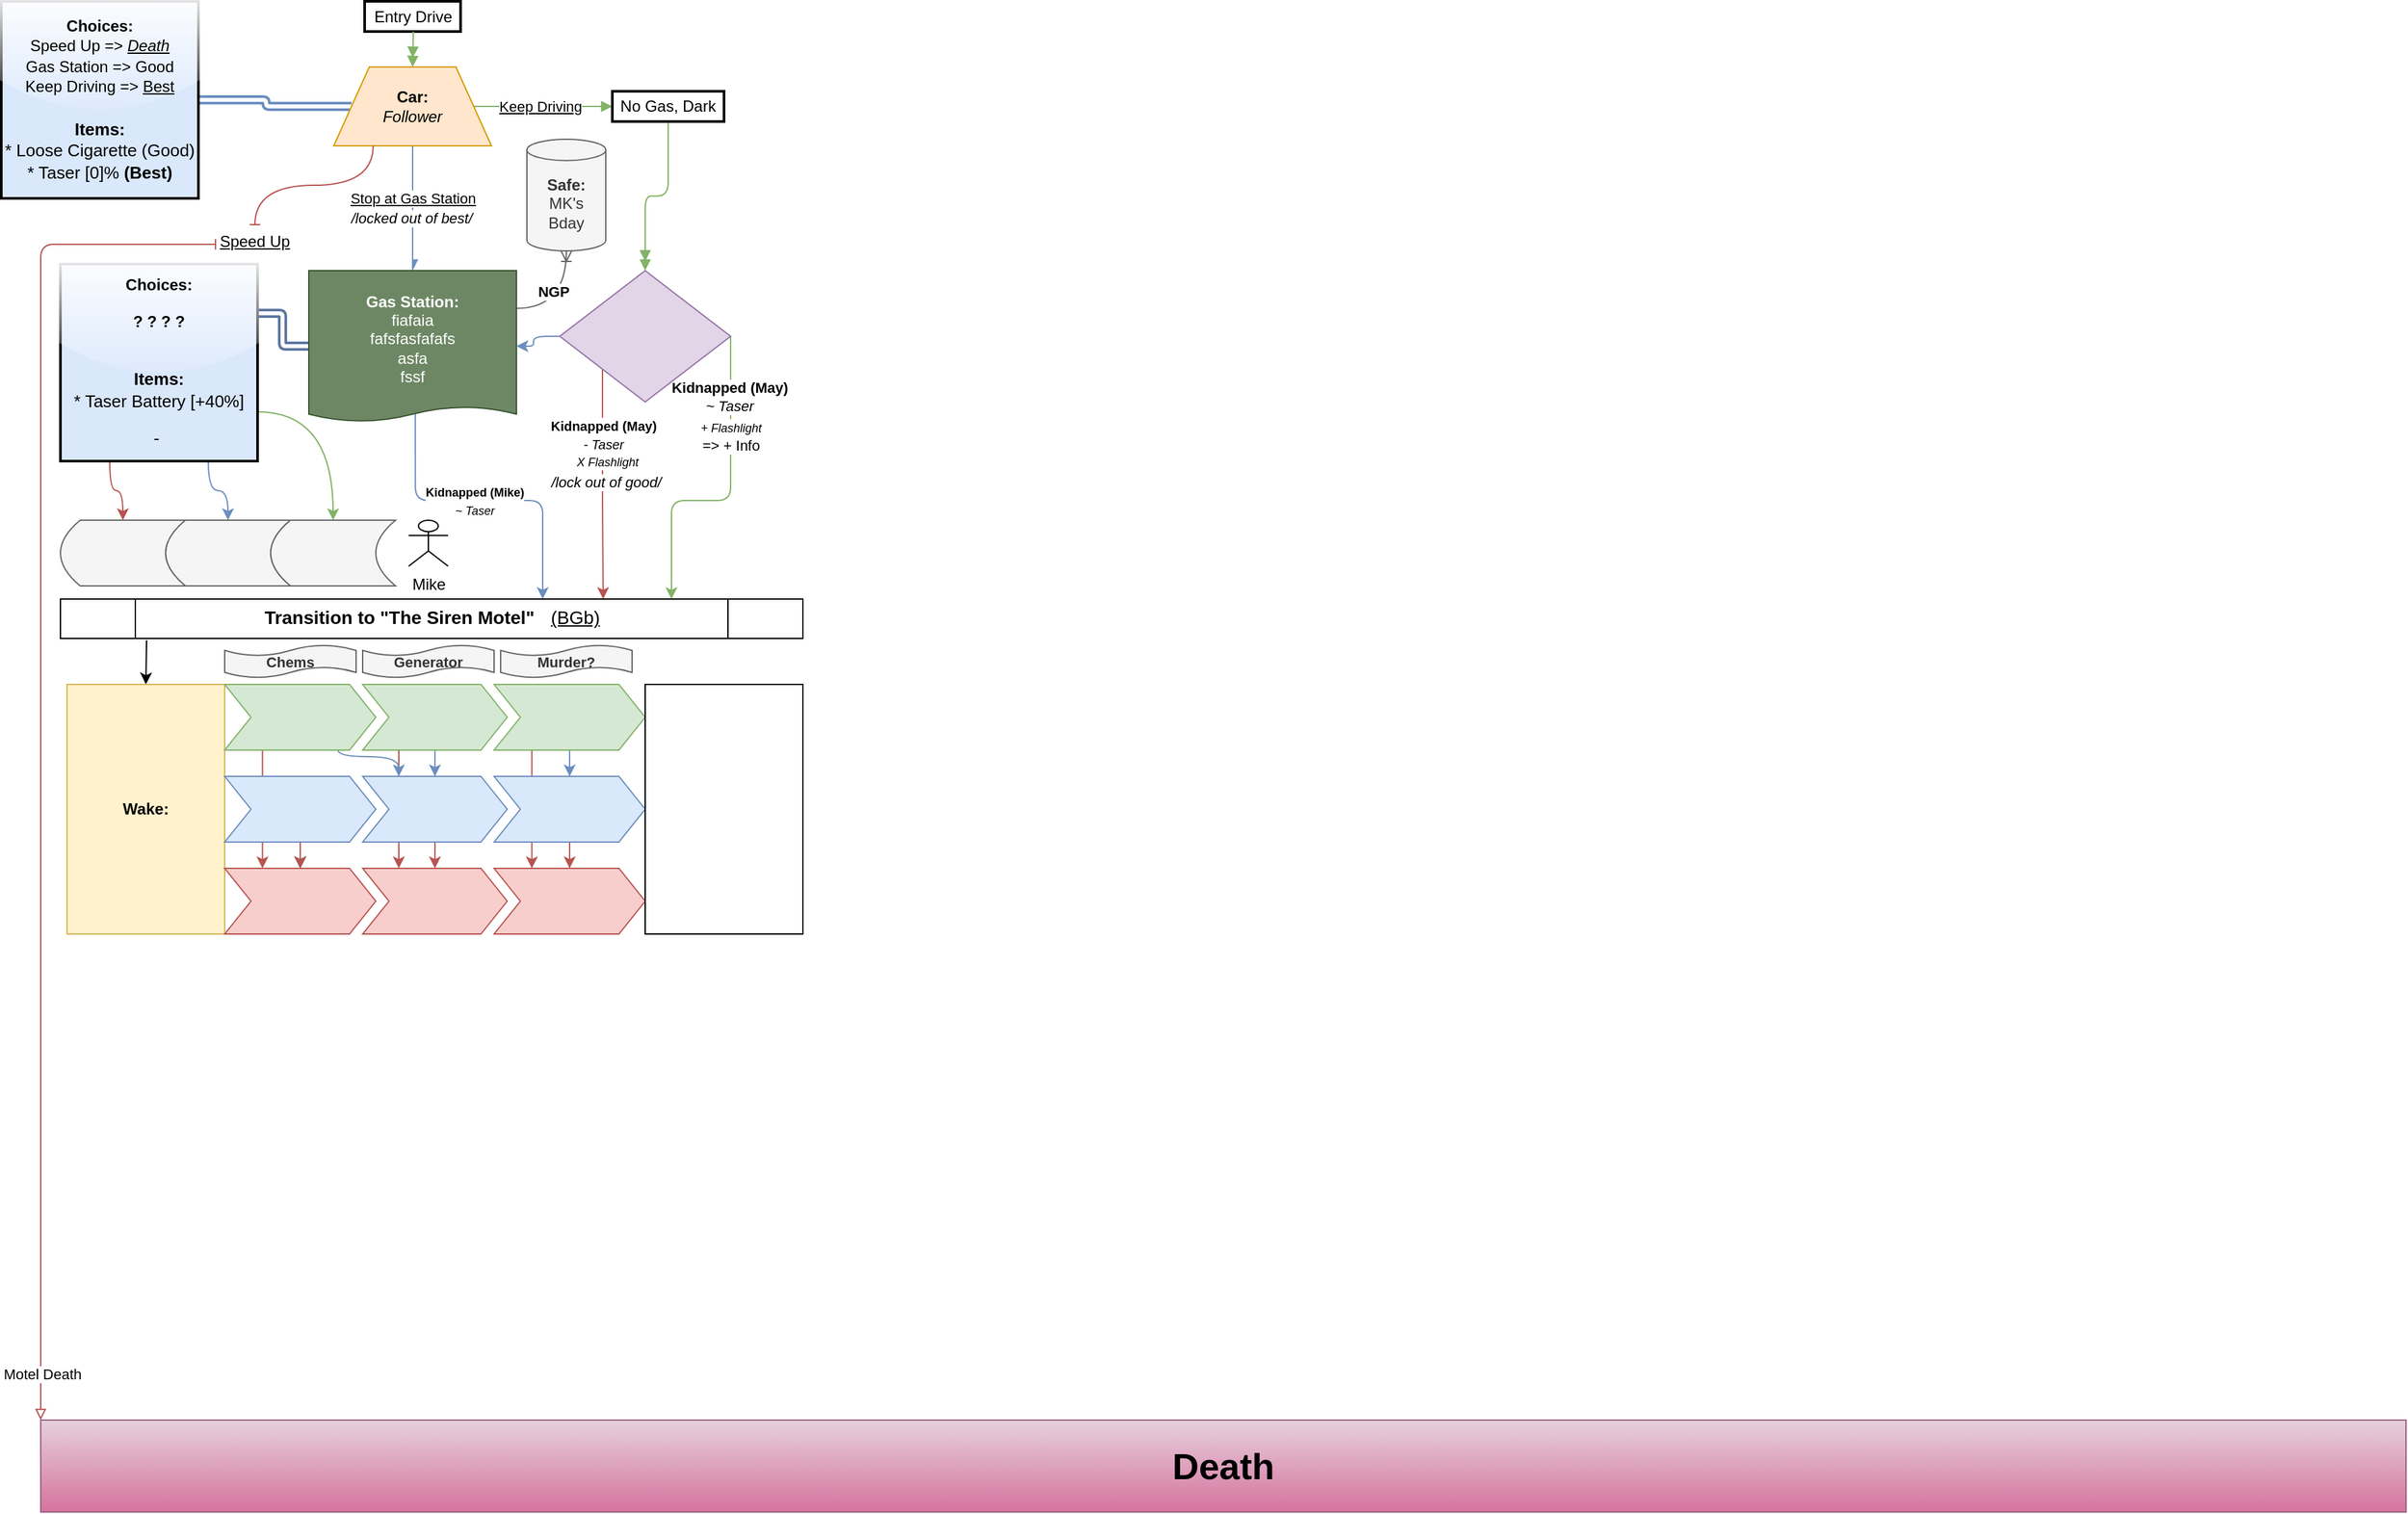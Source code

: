 <mxfile version="21.6.9" type="github">
  <diagram name="Page-1" id="sQd0xjiJjNnlhren32SC">
    <mxGraphModel dx="2657" dy="1609" grid="1" gridSize="5" guides="1" tooltips="1" connect="1" arrows="1" fold="1" page="1" pageScale="1" pageWidth="1920" pageHeight="1200" math="1" shadow="0">
      <root>
        <mxCell id="0" />
        <mxCell id="1" parent="0" />
        <mxCell id="cdAnJ8Io3C3Vu_aWuTNc-101" style="edgeStyle=orthogonalEdgeStyle;rounded=0;orthogonalLoop=1;jettySize=auto;html=1;exitX=0.25;exitY=1;exitDx=0;exitDy=0;entryX=0.25;entryY=0;entryDx=0;entryDy=0;fillColor=#f8cecc;strokeColor=#b85450;" edge="1" parent="1" source="cdAnJ8Io3C3Vu_aWuTNc-70" target="cdAnJ8Io3C3Vu_aWuTNc-71">
          <mxGeometry relative="1" as="geometry">
            <mxPoint x="-1600" y="-620" as="sourcePoint" />
            <mxPoint x="-1600" y="-530" as="targetPoint" />
            <Array as="points" />
          </mxGeometry>
        </mxCell>
        <mxCell id="cdAnJ8Io3C3Vu_aWuTNc-100" style="edgeStyle=orthogonalEdgeStyle;rounded=0;orthogonalLoop=1;jettySize=auto;html=1;exitX=0.25;exitY=1;exitDx=0;exitDy=0;entryX=0.25;entryY=0;entryDx=0;entryDy=0;fillColor=#f8cecc;strokeColor=#b85450;" edge="1" parent="1" source="cdAnJ8Io3C3Vu_aWuTNc-67" target="cdAnJ8Io3C3Vu_aWuTNc-68">
          <mxGeometry relative="1" as="geometry">
            <mxPoint x="-1501" y="-615" as="sourcePoint" />
            <mxPoint x="-1501" y="-525" as="targetPoint" />
            <Array as="points" />
          </mxGeometry>
        </mxCell>
        <mxCell id="HXRUX7Bo3C5i7UGBddSv-70" value="" style="endArrow=block;html=1;rounded=0;fillColor=#d5e8d4;gradientColor=#97d077;strokeColor=#82b366;endFill=1;targetPerimeterSpacing=0;edgeStyle=orthogonalEdgeStyle;" parent="1" source="HXRUX7Bo3C5i7UGBddSv-27" edge="1" target="cdAnJ8Io3C3Vu_aWuTNc-48">
          <mxGeometry relative="1" as="geometry">
            <mxPoint x="-1625" y="-955" as="sourcePoint" />
            <mxPoint x="-1430" y="-1080" as="targetPoint" />
          </mxGeometry>
        </mxCell>
        <mxCell id="cdAnJ8Io3C3Vu_aWuTNc-43" value="&lt;u&gt;Keep Driving&lt;/u&gt;" style="edgeLabel;html=1;align=center;verticalAlign=middle;resizable=0;points=[];" vertex="1" connectable="0" parent="HXRUX7Bo3C5i7UGBddSv-70">
          <mxGeometry x="-0.361" relative="1" as="geometry">
            <mxPoint x="17" as="offset" />
          </mxGeometry>
        </mxCell>
        <mxCell id="cdAnJ8Io3C3Vu_aWuTNc-37" style="edgeStyle=orthogonalEdgeStyle;rounded=1;orthogonalLoop=1;jettySize=auto;html=1;fillColor=#d5e8d4;strokeColor=#82b366;" edge="1" parent="1" source="cdAnJ8Io3C3Vu_aWuTNc-19" target="cdAnJ8Io3C3Vu_aWuTNc-16">
          <mxGeometry relative="1" as="geometry">
            <mxPoint x="-1330" y="-810" as="targetPoint" />
            <Array as="points">
              <mxPoint x="-1355" y="-810" />
              <mxPoint x="-1400" y="-810" />
            </Array>
          </mxGeometry>
        </mxCell>
        <mxCell id="cdAnJ8Io3C3Vu_aWuTNc-38" value="&lt;i style=&quot;font-size: 9px;&quot;&gt;+ Flashlight&lt;br style=&quot;font-size: 9px;&quot;&gt;&lt;/i&gt;=&amp;gt; + Info" style="edgeLabel;html=1;align=center;verticalAlign=middle;resizable=0;points=[];" vertex="1" connectable="0" parent="cdAnJ8Io3C3Vu_aWuTNc-37">
          <mxGeometry x="-0.727" y="1" relative="1" as="geometry">
            <mxPoint x="-1" y="42" as="offset" />
          </mxGeometry>
        </mxCell>
        <mxCell id="cdAnJ8Io3C3Vu_aWuTNc-59" value="&lt;b&gt;Kidnapped (May)&lt;br&gt;&lt;/b&gt;&lt;i&gt;~ Taser&lt;/i&gt;" style="edgeLabel;html=1;align=center;verticalAlign=middle;resizable=0;points=[];" vertex="1" connectable="0" parent="cdAnJ8Io3C3Vu_aWuTNc-37">
          <mxGeometry x="-0.551" y="-1" relative="1" as="geometry">
            <mxPoint y="-9" as="offset" />
          </mxGeometry>
        </mxCell>
        <mxCell id="cdAnJ8Io3C3Vu_aWuTNc-25" style="edgeStyle=orthogonalEdgeStyle;rounded=1;orthogonalLoop=1;jettySize=auto;html=1;fillColor=#dae8fc;strokeColor=#6c8ebf;exitX=0.513;exitY=0.935;exitDx=0;exitDy=0;exitPerimeter=0;" edge="1" parent="1" source="cdAnJ8Io3C3Vu_aWuTNc-12" target="cdAnJ8Io3C3Vu_aWuTNc-16">
          <mxGeometry relative="1" as="geometry">
            <mxPoint x="-1595" y="-870" as="sourcePoint" />
            <mxPoint x="-1498.0" y="-735" as="targetPoint" />
            <Array as="points">
              <mxPoint x="-1595" y="-810" />
              <mxPoint x="-1498" y="-810" />
            </Array>
          </mxGeometry>
        </mxCell>
        <mxCell id="cdAnJ8Io3C3Vu_aWuTNc-28" value="&lt;font style=&quot;font-size: 9px;&quot;&gt;&lt;b&gt;Kidnapped (Mike)&lt;br style=&quot;font-size: 9px;&quot;&gt;&lt;/b&gt;&lt;i&gt;~ Taser&lt;/i&gt;&lt;/font&gt;" style="edgeLabel;html=1;align=center;verticalAlign=middle;resizable=0;points=[];" vertex="1" connectable="0" parent="cdAnJ8Io3C3Vu_aWuTNc-25">
          <mxGeometry x="-0.687" relative="1" as="geometry">
            <mxPoint x="45" y="30" as="offset" />
          </mxGeometry>
        </mxCell>
        <mxCell id="cdAnJ8Io3C3Vu_aWuTNc-24" style="edgeStyle=orthogonalEdgeStyle;rounded=1;orthogonalLoop=1;jettySize=auto;html=1;fillColor=#f8cecc;strokeColor=#b85450;exitX=0;exitY=1;exitDx=0;exitDy=0;" edge="1" parent="1" source="cdAnJ8Io3C3Vu_aWuTNc-19" target="cdAnJ8Io3C3Vu_aWuTNc-16">
          <mxGeometry relative="1" as="geometry">
            <Array as="points">
              <mxPoint x="-1452" y="-810" />
              <mxPoint x="-1452" y="-810" />
            </Array>
          </mxGeometry>
        </mxCell>
        <mxCell id="cdAnJ8Io3C3Vu_aWuTNc-29" value="&lt;font style=&quot;font-size: 10px;&quot;&gt;&lt;b&gt;Kidnapped (May)&lt;br&gt;&lt;/b&gt;&lt;i&gt;- Taser&lt;/i&gt;&lt;/font&gt;" style="edgeLabel;html=1;align=center;verticalAlign=middle;resizable=0;points=[];" vertex="1" connectable="0" parent="cdAnJ8Io3C3Vu_aWuTNc-24">
          <mxGeometry x="-0.853" relative="1" as="geometry">
            <mxPoint y="37" as="offset" />
          </mxGeometry>
        </mxCell>
        <mxCell id="cdAnJ8Io3C3Vu_aWuTNc-39" value="&lt;i&gt;&lt;font style=&quot;font-size: 9px;&quot;&gt;X Flashlight&lt;/font&gt;&lt;/i&gt;" style="edgeLabel;html=1;align=center;verticalAlign=middle;resizable=0;points=[];" vertex="1" connectable="0" parent="cdAnJ8Io3C3Vu_aWuTNc-24">
          <mxGeometry x="-0.777" y="-1" relative="1" as="geometry">
            <mxPoint x="4" y="50" as="offset" />
          </mxGeometry>
        </mxCell>
        <mxCell id="cdAnJ8Io3C3Vu_aWuTNc-58" value="&lt;i&gt;/lock out of good/&lt;/i&gt;" style="edgeLabel;html=1;align=center;verticalAlign=middle;resizable=0;points=[];" vertex="1" connectable="0" parent="cdAnJ8Io3C3Vu_aWuTNc-24">
          <mxGeometry x="-0.689" relative="1" as="geometry">
            <mxPoint x="2" y="58" as="offset" />
          </mxGeometry>
        </mxCell>
        <mxCell id="2" value="Entry Drive" style="whiteSpace=wrap;strokeWidth=2;" parent="1" vertex="1">
          <mxGeometry x="-1633.5" y="-1190" width="73" height="23" as="geometry" />
        </mxCell>
        <mxCell id="12" value="" style="curved=1;startArrow=none;endArrow=doubleBlock;exitX=0.507;exitY=1.01;entryX=0.5;entryY=0;entryDx=0;entryDy=0;endFill=1;fillColor=#d5e8d4;strokeColor=#82b366;" parent="1" source="2" target="HXRUX7Bo3C5i7UGBddSv-27" edge="1">
          <mxGeometry relative="1" as="geometry">
            <Array as="points" />
            <mxPoint x="-1597" y="-860" as="targetPoint" />
          </mxGeometry>
        </mxCell>
        <mxCell id="HXRUX7Bo3C5i7UGBddSv-31" value="" style="orthogonalLoop=1;jettySize=auto;html=1;entryX=0;entryY=0;entryDx=0;entryDy=0;shadow=0;fillColor=#f8cecc;strokeColor=#b85450;startArrow=baseDash;startFill=0;strokeWidth=1;targetPerimeterSpacing=0;endArrow=block;endFill=0;edgeStyle=orthogonalEdgeStyle;" parent="1" source="HXRUX7Bo3C5i7UGBddSv-36" target="HXRUX7Bo3C5i7UGBddSv-34" edge="1">
          <mxGeometry relative="1" as="geometry">
            <mxPoint x="-1830" y="-140" as="targetPoint" />
            <Array as="points">
              <mxPoint x="-1880" y="-1005" />
            </Array>
          </mxGeometry>
        </mxCell>
        <mxCell id="cdAnJ8Io3C3Vu_aWuTNc-50" value="Motel Death" style="edgeLabel;html=1;align=center;verticalAlign=middle;resizable=0;points=[];" vertex="1" connectable="0" parent="HXRUX7Bo3C5i7UGBddSv-31">
          <mxGeometry x="0.931" y="1" relative="1" as="geometry">
            <mxPoint as="offset" />
          </mxGeometry>
        </mxCell>
        <mxCell id="HXRUX7Bo3C5i7UGBddSv-41" style="rounded=1;orthogonalLoop=1;jettySize=auto;html=1;shape=link;strokeWidth=2;shadow=0;fillColor=#dae8fc;strokeColor=#6c8ebf;edgeStyle=orthogonalEdgeStyle;elbow=vertical;" parent="1" source="HXRUX7Bo3C5i7UGBddSv-27" target="HXRUX7Bo3C5i7UGBddSv-42" edge="1">
          <mxGeometry relative="1" as="geometry">
            <mxPoint x="-1760" y="-1100" as="targetPoint" />
          </mxGeometry>
        </mxCell>
        <mxCell id="cdAnJ8Io3C3Vu_aWuTNc-41" style="edgeStyle=orthogonalEdgeStyle;rounded=1;orthogonalLoop=1;jettySize=auto;html=1;endArrow=async;endFill=1;fillColor=#dae8fc;strokeColor=#6c8ebf;" edge="1" parent="1" source="HXRUX7Bo3C5i7UGBddSv-27" target="cdAnJ8Io3C3Vu_aWuTNc-12">
          <mxGeometry relative="1" as="geometry" />
        </mxCell>
        <mxCell id="cdAnJ8Io3C3Vu_aWuTNc-42" value="&lt;u&gt;Stop at Gas Station&lt;/u&gt;" style="edgeLabel;html=1;align=center;verticalAlign=middle;resizable=0;points=[];" vertex="1" connectable="0" parent="cdAnJ8Io3C3Vu_aWuTNc-41">
          <mxGeometry x="0.089" relative="1" as="geometry">
            <mxPoint y="-12" as="offset" />
          </mxGeometry>
        </mxCell>
        <mxCell id="cdAnJ8Io3C3Vu_aWuTNc-49" value="&lt;i&gt;/locked out of best/&lt;/i&gt;" style="edgeLabel;html=1;align=center;verticalAlign=middle;resizable=0;points=[];" vertex="1" connectable="0" parent="cdAnJ8Io3C3Vu_aWuTNc-41">
          <mxGeometry x="0.325" y="-1" relative="1" as="geometry">
            <mxPoint y="-8" as="offset" />
          </mxGeometry>
        </mxCell>
        <mxCell id="HXRUX7Bo3C5i7UGBddSv-27" value="&lt;b&gt;Car:&lt;br&gt;&lt;/b&gt;&lt;i&gt;Follower&lt;/i&gt;" style="shape=trapezoid;perimeter=trapezoidPerimeter;whiteSpace=wrap;html=1;fixedSize=1;fillColor=#ffe6cc;strokeColor=#d79b00;size=27;" parent="1" vertex="1">
          <mxGeometry x="-1657" y="-1140" width="120" height="60" as="geometry" />
        </mxCell>
        <mxCell id="HXRUX7Bo3C5i7UGBddSv-34" value="&lt;b&gt;&lt;font style=&quot;font-size: 28px;&quot;&gt;Death&lt;/font&gt;&lt;/b&gt;" style="rounded=0;whiteSpace=wrap;html=1;align=center;fillColor=#e6d0de;gradientColor=#d5739d;strokeColor=#996185;" parent="1" vertex="1">
          <mxGeometry x="-1880" y="-110" width="1800" height="70" as="geometry" />
        </mxCell>
        <mxCell id="HXRUX7Bo3C5i7UGBddSv-37" value="" style="edgeStyle=orthogonalEdgeStyle;rounded=0;orthogonalLoop=1;jettySize=auto;html=1;exitX=0.25;exitY=1;exitDx=0;exitDy=0;curved=1;shadow=0;fillColor=#f8cecc;strokeColor=#b85450;endArrow=baseDash;endFill=0;" parent="1" source="HXRUX7Bo3C5i7UGBddSv-27" target="HXRUX7Bo3C5i7UGBddSv-36" edge="1">
          <mxGeometry relative="1" as="geometry">
            <mxPoint x="-1643" y="-1002" as="sourcePoint" />
            <mxPoint x="-1880" y="-110" as="targetPoint" />
            <Array as="points">
              <mxPoint x="-1627" y="-1050" />
              <mxPoint x="-1717" y="-1050" />
            </Array>
          </mxGeometry>
        </mxCell>
        <mxCell id="HXRUX7Bo3C5i7UGBddSv-36" value="&lt;font style=&quot;font-size: 12px;&quot;&gt;&lt;u&gt;Speed Up&lt;/u&gt;&lt;/font&gt;" style="text;html=1;strokeColor=none;fillColor=none;align=center;verticalAlign=middle;whiteSpace=wrap;rounded=0;" parent="1" vertex="1">
          <mxGeometry x="-1747" y="-1020" width="60" height="25" as="geometry" />
        </mxCell>
        <mxCell id="HXRUX7Bo3C5i7UGBddSv-42" value="&lt;p style=&quot;line-height: 130%;&quot;&gt;&lt;b&gt;Choices:&lt;br&gt;&lt;/b&gt;Speed Up =&amp;gt; &lt;i&gt;&lt;u&gt;Death&lt;/u&gt;&lt;/i&gt;&lt;br&gt;Gas Station =&amp;gt; Good&lt;u&gt;&lt;br&gt;&lt;/u&gt;Keep Driving =&amp;gt;&amp;nbsp;&lt;u style=&quot;border-color: var(--border-color);&quot;&gt;Best&lt;/u&gt;&lt;br&gt;&lt;br&gt;&lt;font style=&quot;font-size: 13px;&quot;&gt;&lt;b&gt;Items:&lt;/b&gt;&lt;br&gt;&lt;span style=&quot;background-color: initial;&quot;&gt;* Loose Cigarette (Good)&lt;/span&gt;&lt;br&gt;&lt;span style=&quot;background-color: initial;&quot;&gt;* Taser [0]% &lt;b&gt;(Best)&lt;/b&gt;&lt;/span&gt;&lt;br&gt;&lt;/font&gt;&lt;/p&gt;" style="whiteSpace=wrap;html=1;aspect=fixed;fillColor=#dae8fc;strokeColor=default;strokeWidth=2;gradientColor=none;rounded=0;glass=1;shadow=0;" parent="1" vertex="1">
          <mxGeometry x="-1910" y="-1190" width="150" height="150" as="geometry" />
        </mxCell>
        <mxCell id="cdAnJ8Io3C3Vu_aWuTNc-14" style="edgeStyle=orthogonalEdgeStyle;rounded=1;orthogonalLoop=1;jettySize=auto;html=1;entryX=1;entryY=0.25;entryDx=0;entryDy=0;shape=link;exitX=0;exitY=0.5;exitDx=0;exitDy=0;strokeColor=#5e77a0;strokeWidth=2;" edge="1" parent="1" source="cdAnJ8Io3C3Vu_aWuTNc-12" target="cdAnJ8Io3C3Vu_aWuTNc-15">
          <mxGeometry relative="1" as="geometry">
            <mxPoint x="-1705" y="-935" as="targetPoint" />
          </mxGeometry>
        </mxCell>
        <mxCell id="cdAnJ8Io3C3Vu_aWuTNc-61" style="edgeStyle=orthogonalEdgeStyle;orthogonalLoop=1;jettySize=auto;html=1;exitX=1;exitY=0.25;exitDx=0;exitDy=0;endArrow=ERoneToMany;endFill=0;strokeWidth=1;curved=1;fillColor=#f5f5f5;strokeColor=#666666;" edge="1" parent="1" source="cdAnJ8Io3C3Vu_aWuTNc-12" target="cdAnJ8Io3C3Vu_aWuTNc-62">
          <mxGeometry relative="1" as="geometry">
            <mxPoint x="-1480" y="-1020" as="targetPoint" />
          </mxGeometry>
        </mxCell>
        <mxCell id="cdAnJ8Io3C3Vu_aWuTNc-63" value="&lt;b&gt;NGP&lt;/b&gt;" style="edgeLabel;html=1;align=center;verticalAlign=middle;resizable=0;points=[];" vertex="1" connectable="0" parent="cdAnJ8Io3C3Vu_aWuTNc-61">
          <mxGeometry x="0.264" y="-1" relative="1" as="geometry">
            <mxPoint x="-11" as="offset" />
          </mxGeometry>
        </mxCell>
        <mxCell id="cdAnJ8Io3C3Vu_aWuTNc-12" value="&lt;b&gt;Gas Station:&lt;/b&gt;&lt;br&gt;fiafaia&lt;br&gt;fafsfasfafafs&lt;br&gt;asfa&lt;br&gt;fssf" style="shape=document;whiteSpace=wrap;html=1;boundedLbl=1;size=0.1;fillColor=#6d8764;fontColor=#ffffff;strokeColor=#3A5431;gradientColor=none;" vertex="1" parent="1">
          <mxGeometry x="-1676" y="-985" width="158" height="115" as="geometry" />
        </mxCell>
        <mxCell id="cdAnJ8Io3C3Vu_aWuTNc-52" style="edgeStyle=orthogonalEdgeStyle;rounded=0;orthogonalLoop=1;jettySize=auto;html=1;fillColor=#f8cecc;strokeColor=#b85450;exitX=0.25;exitY=1;exitDx=0;exitDy=0;curved=1;" edge="1" parent="1" source="cdAnJ8Io3C3Vu_aWuTNc-15" target="cdAnJ8Io3C3Vu_aWuTNc-57">
          <mxGeometry relative="1" as="geometry">
            <mxPoint x="-1860" y="-800" as="targetPoint" />
          </mxGeometry>
        </mxCell>
        <mxCell id="cdAnJ8Io3C3Vu_aWuTNc-53" style="edgeStyle=orthogonalEdgeStyle;rounded=0;orthogonalLoop=1;jettySize=auto;html=1;fillColor=#dae8fc;strokeColor=#6c8ebf;exitX=0.75;exitY=1;exitDx=0;exitDy=0;curved=1;" edge="1" parent="1" source="cdAnJ8Io3C3Vu_aWuTNc-15" target="cdAnJ8Io3C3Vu_aWuTNc-55">
          <mxGeometry relative="1" as="geometry">
            <mxPoint x="-1790" y="-800" as="targetPoint" />
          </mxGeometry>
        </mxCell>
        <mxCell id="cdAnJ8Io3C3Vu_aWuTNc-54" style="edgeStyle=orthogonalEdgeStyle;rounded=0;orthogonalLoop=1;jettySize=auto;html=1;fillColor=#d5e8d4;strokeColor=#82b366;exitX=1;exitY=0.75;exitDx=0;exitDy=0;curved=1;" edge="1" parent="1" source="cdAnJ8Io3C3Vu_aWuTNc-15" target="cdAnJ8Io3C3Vu_aWuTNc-56">
          <mxGeometry relative="1" as="geometry">
            <mxPoint x="-1720" y="-800" as="targetPoint" />
          </mxGeometry>
        </mxCell>
        <mxCell id="cdAnJ8Io3C3Vu_aWuTNc-15" value="&lt;p style=&quot;line-height: 130%;&quot;&gt;&lt;b&gt;Choices:&lt;/b&gt;&lt;/p&gt;&lt;p style=&quot;line-height: 130%;&quot;&gt;&lt;b&gt;? ? ? ?&lt;/b&gt;&lt;/p&gt;&lt;p style=&quot;line-height: 130%;&quot;&gt;&lt;br&gt;&lt;font style=&quot;font-size: 13px;&quot;&gt;&lt;b&gt;Items:&lt;/b&gt;&lt;br&gt;* Taser Battery [+40%]&lt;/font&gt;&lt;/p&gt;&lt;p style=&quot;line-height: 130%;&quot;&gt;&lt;font style=&quot;font-size: 13px;&quot;&gt;-&amp;nbsp;&lt;/font&gt;&lt;/p&gt;" style="whiteSpace=wrap;html=1;aspect=fixed;fillColor=#dae8fc;strokeColor=default;strokeWidth=2;gradientColor=none;rounded=0;glass=1;shadow=0;" vertex="1" parent="1">
          <mxGeometry x="-1865" y="-990" width="150" height="150" as="geometry" />
        </mxCell>
        <mxCell id="cdAnJ8Io3C3Vu_aWuTNc-66" style="edgeStyle=orthogonalEdgeStyle;rounded=0;orthogonalLoop=1;jettySize=auto;html=1;exitX=0.116;exitY=1.046;exitDx=0;exitDy=0;entryX=0.5;entryY=0;entryDx=0;entryDy=0;exitPerimeter=0;" edge="1" parent="1" source="cdAnJ8Io3C3Vu_aWuTNc-16" target="cdAnJ8Io3C3Vu_aWuTNc-65">
          <mxGeometry relative="1" as="geometry" />
        </mxCell>
        <mxCell id="cdAnJ8Io3C3Vu_aWuTNc-16" value="&lt;p style=&quot;line-height: 110%;&quot;&gt;&lt;font style=&quot;font-size: 14px;&quot;&gt;&lt;b&gt;Transition to &quot;The Siren Motel&quot;&lt;/b&gt;&lt;span style=&quot;white-space: pre;&quot;&gt;&#x9;&lt;/span&gt;&lt;u&gt;(BGb)&lt;/u&gt;&lt;/font&gt;&lt;/p&gt;" style="shape=process;whiteSpace=wrap;html=1;backgroundOutline=1;" vertex="1" parent="1">
          <mxGeometry x="-1865" y="-735" width="565" height="30" as="geometry" />
        </mxCell>
        <mxCell id="cdAnJ8Io3C3Vu_aWuTNc-23" style="edgeStyle=orthogonalEdgeStyle;orthogonalLoop=1;jettySize=auto;html=1;rounded=1;strokeColor=#6c8ebf;elbow=vertical;fillColor=#dae8fc;" edge="1" parent="1" source="cdAnJ8Io3C3Vu_aWuTNc-19" target="cdAnJ8Io3C3Vu_aWuTNc-12">
          <mxGeometry relative="1" as="geometry" />
        </mxCell>
        <mxCell id="cdAnJ8Io3C3Vu_aWuTNc-19" value="" style="rhombus;whiteSpace=wrap;html=1;fillColor=#e1d5e7;strokeColor=#9673a6;" vertex="1" parent="1">
          <mxGeometry x="-1485" y="-985" width="130" height="100" as="geometry" />
        </mxCell>
        <mxCell id="cdAnJ8Io3C3Vu_aWuTNc-45" value="" style="endArrow=doubleBlock;html=1;rounded=1;fillColor=#d5e8d4;gradientColor=#97d077;strokeColor=#82b366;endFill=1;targetPerimeterSpacing=0;exitX=0.5;exitY=1;exitDx=0;exitDy=0;edgeStyle=orthogonalEdgeStyle;" edge="1" parent="1" source="cdAnJ8Io3C3Vu_aWuTNc-48" target="cdAnJ8Io3C3Vu_aWuTNc-19">
          <mxGeometry relative="1" as="geometry">
            <mxPoint x="-1420" y="-1045" as="sourcePoint" />
            <mxPoint x="-1315" y="-990" as="targetPoint" />
          </mxGeometry>
        </mxCell>
        <mxCell id="cdAnJ8Io3C3Vu_aWuTNc-48" value="No Gas, Dark" style="whiteSpace=wrap;strokeWidth=2;" vertex="1" parent="1">
          <mxGeometry x="-1445" y="-1121.5" width="85" height="23" as="geometry" />
        </mxCell>
        <mxCell id="cdAnJ8Io3C3Vu_aWuTNc-55" value="" style="shape=dataStorage;whiteSpace=wrap;html=1;fixedSize=1;size=15;fillColor=#f5f5f5;fontColor=#333333;strokeColor=#666666;" vertex="1" parent="1">
          <mxGeometry x="-1785" y="-795" width="95" height="50" as="geometry" />
        </mxCell>
        <mxCell id="cdAnJ8Io3C3Vu_aWuTNc-56" value="" style="shape=dataStorage;whiteSpace=wrap;html=1;fixedSize=1;size=15;fillColor=#f5f5f5;fontColor=#333333;strokeColor=#666666;" vertex="1" parent="1">
          <mxGeometry x="-1705" y="-795" width="95" height="50" as="geometry" />
        </mxCell>
        <mxCell id="cdAnJ8Io3C3Vu_aWuTNc-57" value="" style="shape=dataStorage;whiteSpace=wrap;html=1;fixedSize=1;size=15;fillColor=#f5f5f5;fontColor=#333333;strokeColor=#666666;" vertex="1" parent="1">
          <mxGeometry x="-1865" y="-795" width="95" height="50" as="geometry" />
        </mxCell>
        <mxCell id="cdAnJ8Io3C3Vu_aWuTNc-62" value="&lt;b&gt;Safe:&lt;br&gt;&lt;/b&gt;MK&#39;s&lt;br&gt;Bday" style="shape=cylinder3;whiteSpace=wrap;html=1;boundedLbl=1;backgroundOutline=1;size=8.095;fillColor=#f5f5f5;fontColor=#333333;strokeColor=#666666;" vertex="1" parent="1">
          <mxGeometry x="-1510" y="-1085" width="60" height="85" as="geometry" />
        </mxCell>
        <mxCell id="cdAnJ8Io3C3Vu_aWuTNc-65" value="&lt;b&gt;Wake:&lt;/b&gt;" style="rounded=0;whiteSpace=wrap;html=1;fillColor=#fff2cc;strokeColor=#d6b656;" vertex="1" parent="1">
          <mxGeometry x="-1860" y="-670" width="120" height="190" as="geometry" />
        </mxCell>
        <mxCell id="cdAnJ8Io3C3Vu_aWuTNc-87" style="edgeStyle=orthogonalEdgeStyle;rounded=0;orthogonalLoop=1;jettySize=auto;html=1;exitX=0.75;exitY=1;exitDx=0;exitDy=0;entryX=0.25;entryY=0;entryDx=0;entryDy=0;curved=1;fillColor=#dae8fc;strokeColor=#6c8ebf;" edge="1" parent="1" source="cdAnJ8Io3C3Vu_aWuTNc-67" target="cdAnJ8Io3C3Vu_aWuTNc-72">
          <mxGeometry relative="1" as="geometry">
            <Array as="points">
              <mxPoint x="-1654" y="-615" />
              <mxPoint x="-1607" y="-615" />
            </Array>
          </mxGeometry>
        </mxCell>
        <mxCell id="cdAnJ8Io3C3Vu_aWuTNc-97" style="edgeStyle=orthogonalEdgeStyle;rounded=0;orthogonalLoop=1;jettySize=auto;html=1;exitX=0.25;exitY=1;exitDx=0;exitDy=0;entryX=0.25;entryY=0;entryDx=0;entryDy=0;fillColor=#f8cecc;strokeColor=#b85450;" edge="1" parent="1" source="cdAnJ8Io3C3Vu_aWuTNc-73" target="cdAnJ8Io3C3Vu_aWuTNc-74">
          <mxGeometry relative="1" as="geometry">
            <Array as="points" />
          </mxGeometry>
        </mxCell>
        <mxCell id="cdAnJ8Io3C3Vu_aWuTNc-67" value="" style="shape=step;perimeter=stepPerimeter;whiteSpace=wrap;html=1;fixedSize=1;fillColor=#d5e8d4;strokeColor=#82b366;" vertex="1" parent="1">
          <mxGeometry x="-1740" y="-670" width="115" height="50" as="geometry" />
        </mxCell>
        <mxCell id="cdAnJ8Io3C3Vu_aWuTNc-68" value="" style="shape=step;perimeter=stepPerimeter;whiteSpace=wrap;html=1;fixedSize=1;fillColor=#f8cecc;strokeColor=#b85450;" vertex="1" parent="1">
          <mxGeometry x="-1740" y="-530" width="115" height="50" as="geometry" />
        </mxCell>
        <mxCell id="cdAnJ8Io3C3Vu_aWuTNc-91" style="edgeStyle=orthogonalEdgeStyle;rounded=0;orthogonalLoop=1;jettySize=auto;html=1;exitX=0.5;exitY=1;exitDx=0;exitDy=0;" edge="1" parent="1" source="cdAnJ8Io3C3Vu_aWuTNc-69" target="cdAnJ8Io3C3Vu_aWuTNc-68">
          <mxGeometry relative="1" as="geometry" />
        </mxCell>
        <mxCell id="cdAnJ8Io3C3Vu_aWuTNc-99" value="" style="edgeStyle=orthogonalEdgeStyle;rounded=0;orthogonalLoop=1;jettySize=auto;html=1;fillColor=#f8cecc;strokeColor=#b85450;" edge="1" parent="1" source="cdAnJ8Io3C3Vu_aWuTNc-69" target="cdAnJ8Io3C3Vu_aWuTNc-68">
          <mxGeometry relative="1" as="geometry" />
        </mxCell>
        <mxCell id="cdAnJ8Io3C3Vu_aWuTNc-69" value="" style="shape=step;perimeter=stepPerimeter;whiteSpace=wrap;html=1;fixedSize=1;fillColor=#dae8fc;strokeColor=#6c8ebf;" vertex="1" parent="1">
          <mxGeometry x="-1740" y="-600" width="115" height="50" as="geometry" />
        </mxCell>
        <mxCell id="cdAnJ8Io3C3Vu_aWuTNc-88" style="edgeStyle=orthogonalEdgeStyle;rounded=0;orthogonalLoop=1;jettySize=auto;html=1;exitX=0.5;exitY=1;exitDx=0;exitDy=0;fillColor=#dae8fc;strokeColor=#6c8ebf;" edge="1" parent="1" source="cdAnJ8Io3C3Vu_aWuTNc-70" target="cdAnJ8Io3C3Vu_aWuTNc-72">
          <mxGeometry relative="1" as="geometry" />
        </mxCell>
        <mxCell id="cdAnJ8Io3C3Vu_aWuTNc-70" value="" style="shape=step;perimeter=stepPerimeter;whiteSpace=wrap;html=1;fixedSize=1;fillColor=#d5e8d4;strokeColor=#82b366;" vertex="1" parent="1">
          <mxGeometry x="-1635" y="-670" width="110" height="50" as="geometry" />
        </mxCell>
        <mxCell id="cdAnJ8Io3C3Vu_aWuTNc-71" value="" style="shape=step;perimeter=stepPerimeter;whiteSpace=wrap;html=1;fixedSize=1;fillColor=#f8cecc;strokeColor=#b85450;" vertex="1" parent="1">
          <mxGeometry x="-1635" y="-530" width="110" height="50" as="geometry" />
        </mxCell>
        <mxCell id="cdAnJ8Io3C3Vu_aWuTNc-92" style="edgeStyle=orthogonalEdgeStyle;rounded=0;orthogonalLoop=1;jettySize=auto;html=1;exitX=0.5;exitY=1;exitDx=0;exitDy=0;entryX=0.5;entryY=0;entryDx=0;entryDy=0;fillColor=#f8cecc;strokeColor=#b85450;" edge="1" parent="1" source="cdAnJ8Io3C3Vu_aWuTNc-72" target="cdAnJ8Io3C3Vu_aWuTNc-71">
          <mxGeometry relative="1" as="geometry" />
        </mxCell>
        <mxCell id="cdAnJ8Io3C3Vu_aWuTNc-72" value="" style="shape=step;perimeter=stepPerimeter;whiteSpace=wrap;html=1;fixedSize=1;fillColor=#dae8fc;strokeColor=#6c8ebf;" vertex="1" parent="1">
          <mxGeometry x="-1635" y="-600" width="110" height="50" as="geometry" />
        </mxCell>
        <mxCell id="cdAnJ8Io3C3Vu_aWuTNc-90" style="edgeStyle=orthogonalEdgeStyle;rounded=0;orthogonalLoop=1;jettySize=auto;html=1;exitX=0.5;exitY=1;exitDx=0;exitDy=0;fillColor=#dae8fc;strokeColor=#6c8ebf;" edge="1" parent="1" source="cdAnJ8Io3C3Vu_aWuTNc-73" target="cdAnJ8Io3C3Vu_aWuTNc-75">
          <mxGeometry relative="1" as="geometry" />
        </mxCell>
        <mxCell id="cdAnJ8Io3C3Vu_aWuTNc-73" value="" style="shape=step;perimeter=stepPerimeter;whiteSpace=wrap;html=1;fixedSize=1;fillColor=#d5e8d4;strokeColor=#82b366;" vertex="1" parent="1">
          <mxGeometry x="-1535" y="-670" width="115" height="50" as="geometry" />
        </mxCell>
        <mxCell id="cdAnJ8Io3C3Vu_aWuTNc-74" value="" style="shape=step;perimeter=stepPerimeter;whiteSpace=wrap;html=1;fixedSize=1;fillColor=#f8cecc;strokeColor=#b85450;" vertex="1" parent="1">
          <mxGeometry x="-1535" y="-530" width="115" height="50" as="geometry" />
        </mxCell>
        <mxCell id="cdAnJ8Io3C3Vu_aWuTNc-93" style="edgeStyle=orthogonalEdgeStyle;rounded=0;orthogonalLoop=1;jettySize=auto;html=1;exitX=0.5;exitY=1;exitDx=0;exitDy=0;fillColor=#f8cecc;strokeColor=#b85450;" edge="1" parent="1" source="cdAnJ8Io3C3Vu_aWuTNc-75" target="cdAnJ8Io3C3Vu_aWuTNc-74">
          <mxGeometry relative="1" as="geometry" />
        </mxCell>
        <mxCell id="cdAnJ8Io3C3Vu_aWuTNc-75" value="" style="shape=step;perimeter=stepPerimeter;whiteSpace=wrap;html=1;fixedSize=1;fillColor=#dae8fc;strokeColor=#6c8ebf;" vertex="1" parent="1">
          <mxGeometry x="-1535" y="-600" width="115" height="50" as="geometry" />
        </mxCell>
        <mxCell id="cdAnJ8Io3C3Vu_aWuTNc-76" value="" style="rounded=0;whiteSpace=wrap;html=1;" vertex="1" parent="1">
          <mxGeometry x="-1420" y="-670" width="120" height="190" as="geometry" />
        </mxCell>
        <mxCell id="cdAnJ8Io3C3Vu_aWuTNc-78" value="Mike" style="shape=umlActor;verticalLabelPosition=bottom;verticalAlign=top;html=1;outlineConnect=0;" vertex="1" parent="1">
          <mxGeometry x="-1600" y="-795" width="30" height="35" as="geometry" />
        </mxCell>
        <mxCell id="cdAnJ8Io3C3Vu_aWuTNc-102" value="&lt;font style=&quot;font-size: 11px;&quot;&gt;&lt;b&gt;Chems&lt;/b&gt;&lt;/font&gt;" style="shape=tape;whiteSpace=wrap;html=1;size=0.333;fillColor=#f5f5f5;fontColor=#333333;strokeColor=#666666;" vertex="1" parent="1">
          <mxGeometry x="-1740" y="-700" width="100" height="25" as="geometry" />
        </mxCell>
        <mxCell id="cdAnJ8Io3C3Vu_aWuTNc-104" value="&lt;font style=&quot;font-size: 11px;&quot;&gt;&lt;b&gt;Generator&lt;/b&gt;&lt;/font&gt;" style="shape=tape;whiteSpace=wrap;html=1;size=0.333;fillColor=#f5f5f5;fontColor=#333333;strokeColor=#666666;" vertex="1" parent="1">
          <mxGeometry x="-1635" y="-700" width="100" height="25" as="geometry" />
        </mxCell>
        <mxCell id="cdAnJ8Io3C3Vu_aWuTNc-105" value="&lt;font style=&quot;font-size: 11px;&quot;&gt;&lt;b&gt;Murder?&lt;/b&gt;&lt;/font&gt;" style="shape=tape;whiteSpace=wrap;html=1;size=0.333;fillColor=#f5f5f5;fontColor=#333333;strokeColor=#666666;" vertex="1" parent="1">
          <mxGeometry x="-1530" y="-700" width="100" height="25" as="geometry" />
        </mxCell>
      </root>
    </mxGraphModel>
  </diagram>
</mxfile>
